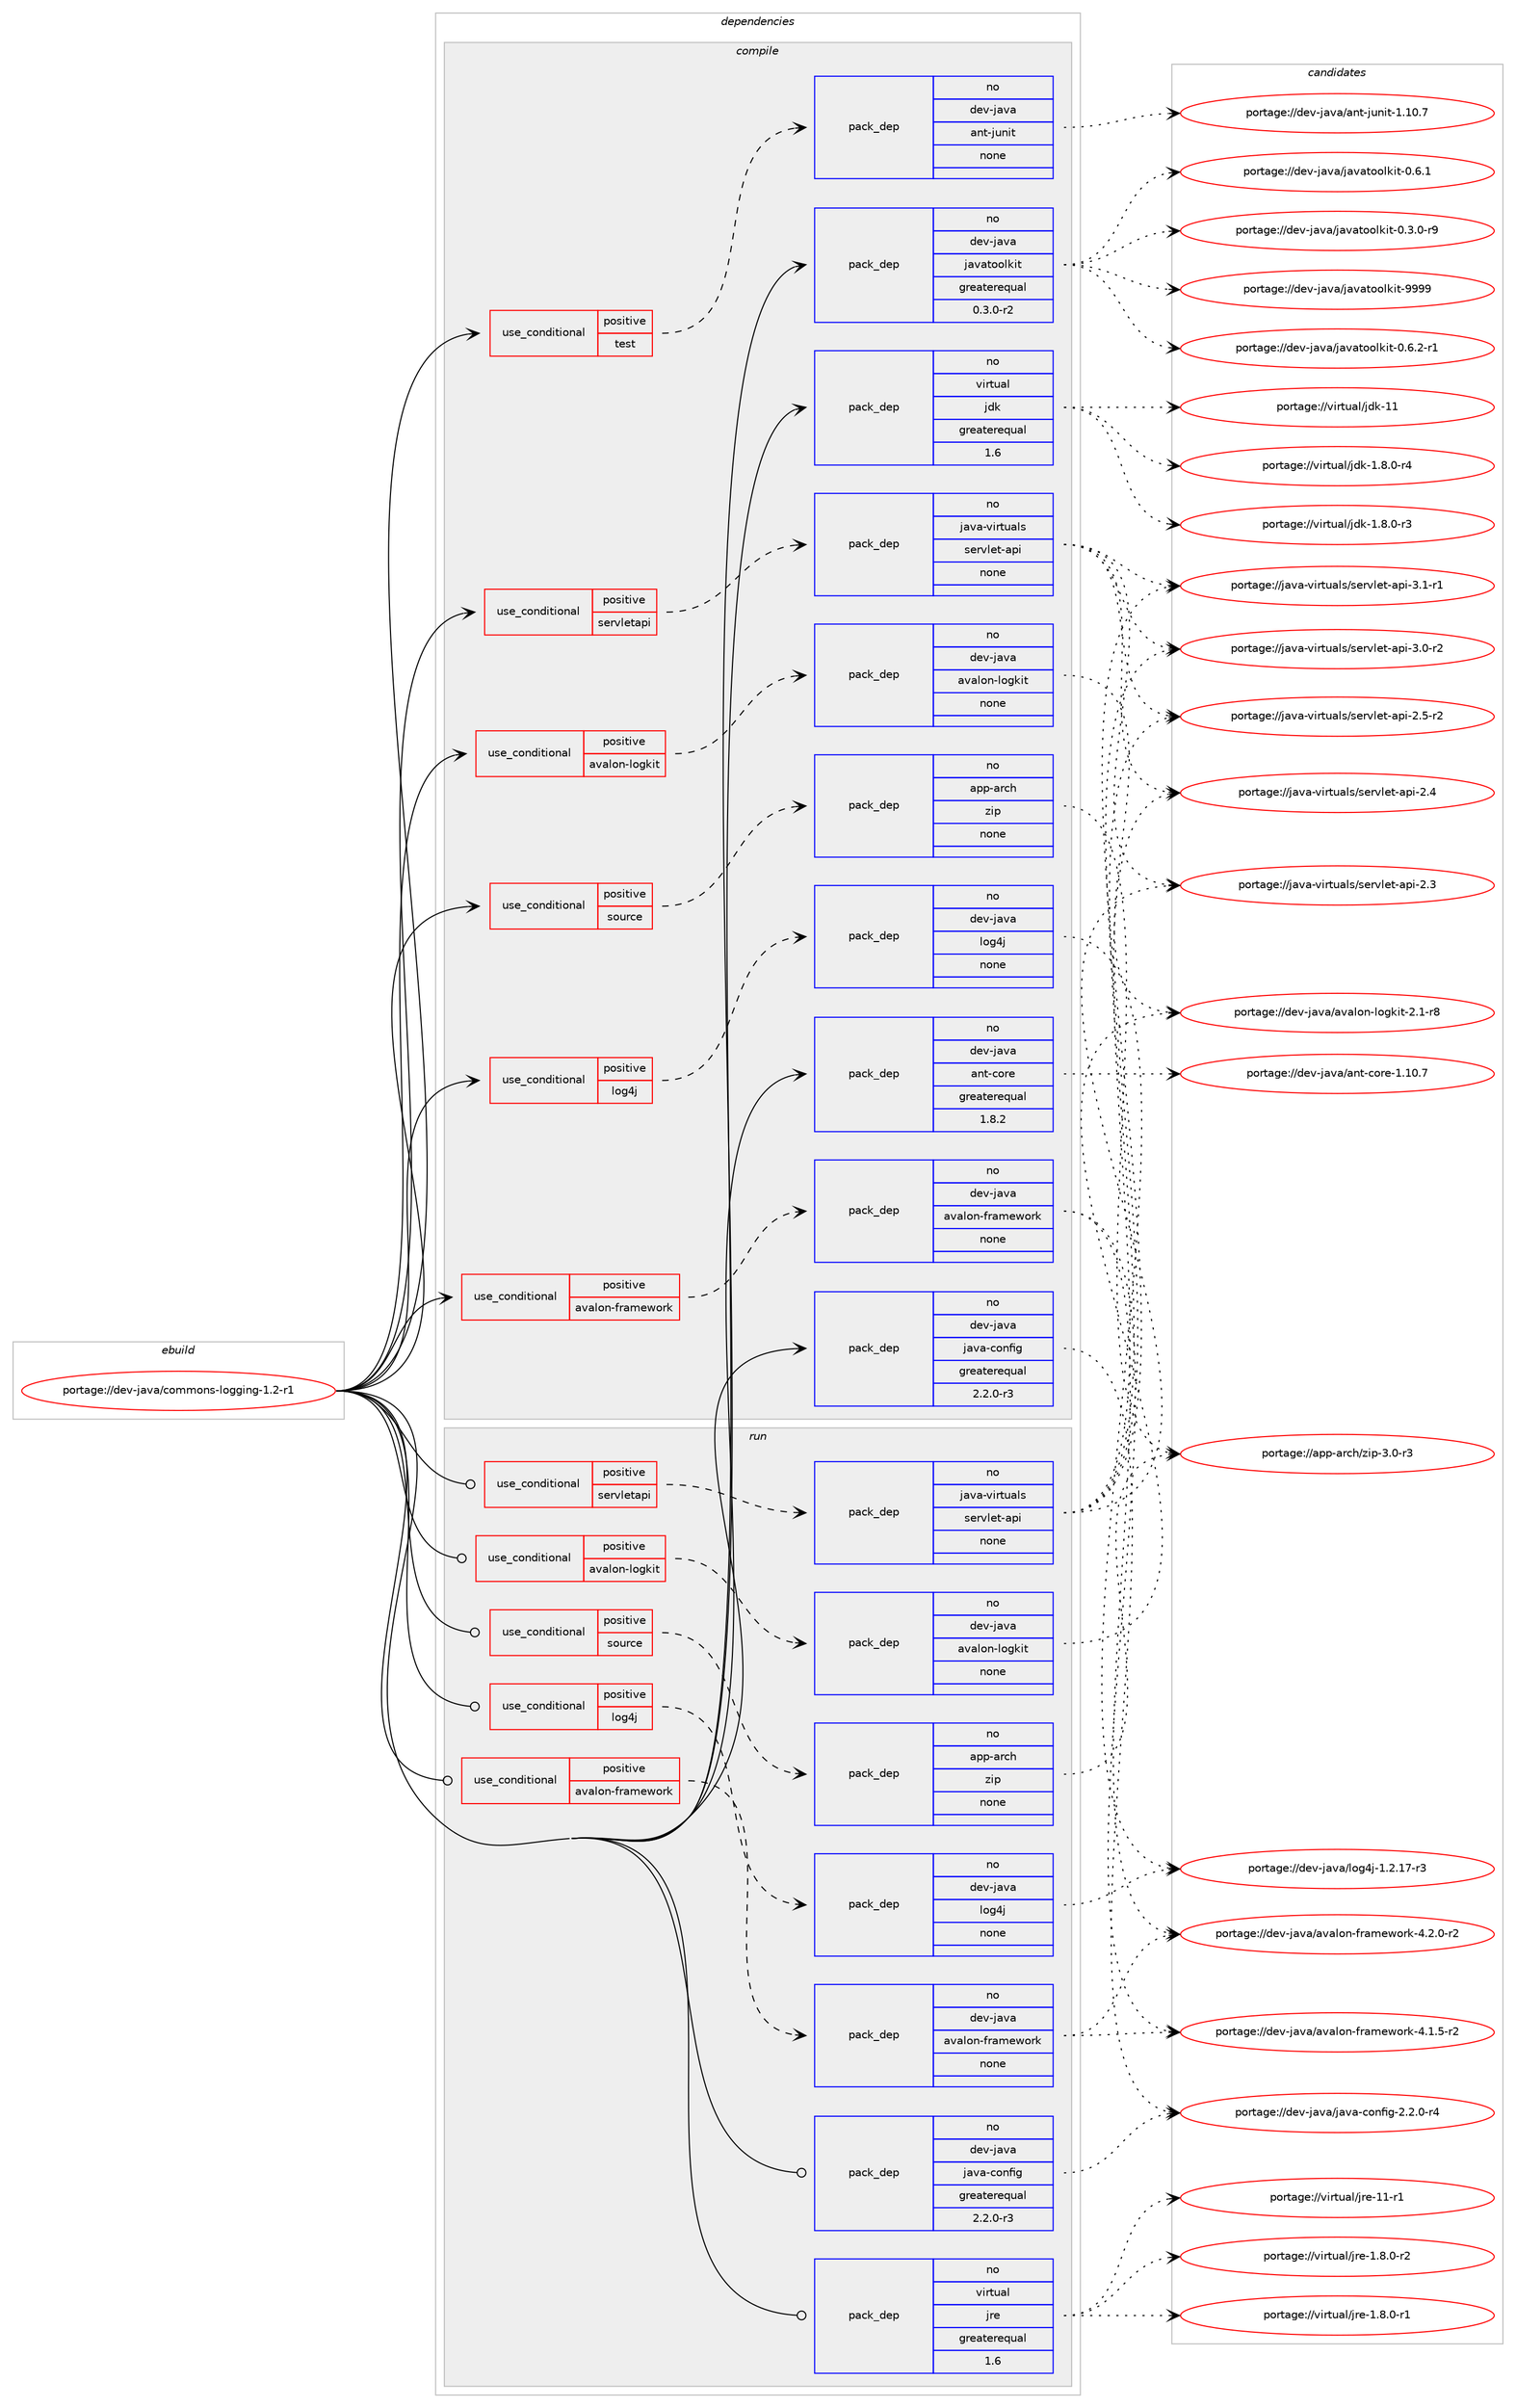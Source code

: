 digraph prolog {

# *************
# Graph options
# *************

newrank=true;
concentrate=true;
compound=true;
graph [rankdir=LR,fontname=Helvetica,fontsize=10,ranksep=1.5];#, ranksep=2.5, nodesep=0.2];
edge  [arrowhead=vee];
node  [fontname=Helvetica,fontsize=10];

# **********
# The ebuild
# **********

subgraph cluster_leftcol {
color=gray;
rank=same;
label=<<i>ebuild</i>>;
id [label="portage://dev-java/commons-logging-1.2-r1", color=red, width=4, href="../dev-java/commons-logging-1.2-r1.svg"];
}

# ****************
# The dependencies
# ****************

subgraph cluster_midcol {
color=gray;
label=<<i>dependencies</i>>;
subgraph cluster_compile {
fillcolor="#eeeeee";
style=filled;
label=<<i>compile</i>>;
subgraph cond130357 {
dependency532596 [label=<<TABLE BORDER="0" CELLBORDER="1" CELLSPACING="0" CELLPADDING="4"><TR><TD ROWSPAN="3" CELLPADDING="10">use_conditional</TD></TR><TR><TD>positive</TD></TR><TR><TD>avalon-framework</TD></TR></TABLE>>, shape=none, color=red];
subgraph pack396620 {
dependency532597 [label=<<TABLE BORDER="0" CELLBORDER="1" CELLSPACING="0" CELLPADDING="4" WIDTH="220"><TR><TD ROWSPAN="6" CELLPADDING="30">pack_dep</TD></TR><TR><TD WIDTH="110">no</TD></TR><TR><TD>dev-java</TD></TR><TR><TD>avalon-framework</TD></TR><TR><TD>none</TD></TR><TR><TD></TD></TR></TABLE>>, shape=none, color=blue];
}
dependency532596:e -> dependency532597:w [weight=20,style="dashed",arrowhead="vee"];
}
id:e -> dependency532596:w [weight=20,style="solid",arrowhead="vee"];
subgraph cond130358 {
dependency532598 [label=<<TABLE BORDER="0" CELLBORDER="1" CELLSPACING="0" CELLPADDING="4"><TR><TD ROWSPAN="3" CELLPADDING="10">use_conditional</TD></TR><TR><TD>positive</TD></TR><TR><TD>avalon-logkit</TD></TR></TABLE>>, shape=none, color=red];
subgraph pack396621 {
dependency532599 [label=<<TABLE BORDER="0" CELLBORDER="1" CELLSPACING="0" CELLPADDING="4" WIDTH="220"><TR><TD ROWSPAN="6" CELLPADDING="30">pack_dep</TD></TR><TR><TD WIDTH="110">no</TD></TR><TR><TD>dev-java</TD></TR><TR><TD>avalon-logkit</TD></TR><TR><TD>none</TD></TR><TR><TD></TD></TR></TABLE>>, shape=none, color=blue];
}
dependency532598:e -> dependency532599:w [weight=20,style="dashed",arrowhead="vee"];
}
id:e -> dependency532598:w [weight=20,style="solid",arrowhead="vee"];
subgraph cond130359 {
dependency532600 [label=<<TABLE BORDER="0" CELLBORDER="1" CELLSPACING="0" CELLPADDING="4"><TR><TD ROWSPAN="3" CELLPADDING="10">use_conditional</TD></TR><TR><TD>positive</TD></TR><TR><TD>log4j</TD></TR></TABLE>>, shape=none, color=red];
subgraph pack396622 {
dependency532601 [label=<<TABLE BORDER="0" CELLBORDER="1" CELLSPACING="0" CELLPADDING="4" WIDTH="220"><TR><TD ROWSPAN="6" CELLPADDING="30">pack_dep</TD></TR><TR><TD WIDTH="110">no</TD></TR><TR><TD>dev-java</TD></TR><TR><TD>log4j</TD></TR><TR><TD>none</TD></TR><TR><TD></TD></TR></TABLE>>, shape=none, color=blue];
}
dependency532600:e -> dependency532601:w [weight=20,style="dashed",arrowhead="vee"];
}
id:e -> dependency532600:w [weight=20,style="solid",arrowhead="vee"];
subgraph cond130360 {
dependency532602 [label=<<TABLE BORDER="0" CELLBORDER="1" CELLSPACING="0" CELLPADDING="4"><TR><TD ROWSPAN="3" CELLPADDING="10">use_conditional</TD></TR><TR><TD>positive</TD></TR><TR><TD>servletapi</TD></TR></TABLE>>, shape=none, color=red];
subgraph pack396623 {
dependency532603 [label=<<TABLE BORDER="0" CELLBORDER="1" CELLSPACING="0" CELLPADDING="4" WIDTH="220"><TR><TD ROWSPAN="6" CELLPADDING="30">pack_dep</TD></TR><TR><TD WIDTH="110">no</TD></TR><TR><TD>java-virtuals</TD></TR><TR><TD>servlet-api</TD></TR><TR><TD>none</TD></TR><TR><TD></TD></TR></TABLE>>, shape=none, color=blue];
}
dependency532602:e -> dependency532603:w [weight=20,style="dashed",arrowhead="vee"];
}
id:e -> dependency532602:w [weight=20,style="solid",arrowhead="vee"];
subgraph cond130361 {
dependency532604 [label=<<TABLE BORDER="0" CELLBORDER="1" CELLSPACING="0" CELLPADDING="4"><TR><TD ROWSPAN="3" CELLPADDING="10">use_conditional</TD></TR><TR><TD>positive</TD></TR><TR><TD>source</TD></TR></TABLE>>, shape=none, color=red];
subgraph pack396624 {
dependency532605 [label=<<TABLE BORDER="0" CELLBORDER="1" CELLSPACING="0" CELLPADDING="4" WIDTH="220"><TR><TD ROWSPAN="6" CELLPADDING="30">pack_dep</TD></TR><TR><TD WIDTH="110">no</TD></TR><TR><TD>app-arch</TD></TR><TR><TD>zip</TD></TR><TR><TD>none</TD></TR><TR><TD></TD></TR></TABLE>>, shape=none, color=blue];
}
dependency532604:e -> dependency532605:w [weight=20,style="dashed",arrowhead="vee"];
}
id:e -> dependency532604:w [weight=20,style="solid",arrowhead="vee"];
subgraph cond130362 {
dependency532606 [label=<<TABLE BORDER="0" CELLBORDER="1" CELLSPACING="0" CELLPADDING="4"><TR><TD ROWSPAN="3" CELLPADDING="10">use_conditional</TD></TR><TR><TD>positive</TD></TR><TR><TD>test</TD></TR></TABLE>>, shape=none, color=red];
subgraph pack396625 {
dependency532607 [label=<<TABLE BORDER="0" CELLBORDER="1" CELLSPACING="0" CELLPADDING="4" WIDTH="220"><TR><TD ROWSPAN="6" CELLPADDING="30">pack_dep</TD></TR><TR><TD WIDTH="110">no</TD></TR><TR><TD>dev-java</TD></TR><TR><TD>ant-junit</TD></TR><TR><TD>none</TD></TR><TR><TD></TD></TR></TABLE>>, shape=none, color=blue];
}
dependency532606:e -> dependency532607:w [weight=20,style="dashed",arrowhead="vee"];
}
id:e -> dependency532606:w [weight=20,style="solid",arrowhead="vee"];
subgraph pack396626 {
dependency532608 [label=<<TABLE BORDER="0" CELLBORDER="1" CELLSPACING="0" CELLPADDING="4" WIDTH="220"><TR><TD ROWSPAN="6" CELLPADDING="30">pack_dep</TD></TR><TR><TD WIDTH="110">no</TD></TR><TR><TD>dev-java</TD></TR><TR><TD>ant-core</TD></TR><TR><TD>greaterequal</TD></TR><TR><TD>1.8.2</TD></TR></TABLE>>, shape=none, color=blue];
}
id:e -> dependency532608:w [weight=20,style="solid",arrowhead="vee"];
subgraph pack396627 {
dependency532609 [label=<<TABLE BORDER="0" CELLBORDER="1" CELLSPACING="0" CELLPADDING="4" WIDTH="220"><TR><TD ROWSPAN="6" CELLPADDING="30">pack_dep</TD></TR><TR><TD WIDTH="110">no</TD></TR><TR><TD>dev-java</TD></TR><TR><TD>java-config</TD></TR><TR><TD>greaterequal</TD></TR><TR><TD>2.2.0-r3</TD></TR></TABLE>>, shape=none, color=blue];
}
id:e -> dependency532609:w [weight=20,style="solid",arrowhead="vee"];
subgraph pack396628 {
dependency532610 [label=<<TABLE BORDER="0" CELLBORDER="1" CELLSPACING="0" CELLPADDING="4" WIDTH="220"><TR><TD ROWSPAN="6" CELLPADDING="30">pack_dep</TD></TR><TR><TD WIDTH="110">no</TD></TR><TR><TD>dev-java</TD></TR><TR><TD>javatoolkit</TD></TR><TR><TD>greaterequal</TD></TR><TR><TD>0.3.0-r2</TD></TR></TABLE>>, shape=none, color=blue];
}
id:e -> dependency532610:w [weight=20,style="solid",arrowhead="vee"];
subgraph pack396629 {
dependency532611 [label=<<TABLE BORDER="0" CELLBORDER="1" CELLSPACING="0" CELLPADDING="4" WIDTH="220"><TR><TD ROWSPAN="6" CELLPADDING="30">pack_dep</TD></TR><TR><TD WIDTH="110">no</TD></TR><TR><TD>virtual</TD></TR><TR><TD>jdk</TD></TR><TR><TD>greaterequal</TD></TR><TR><TD>1.6</TD></TR></TABLE>>, shape=none, color=blue];
}
id:e -> dependency532611:w [weight=20,style="solid",arrowhead="vee"];
}
subgraph cluster_compileandrun {
fillcolor="#eeeeee";
style=filled;
label=<<i>compile and run</i>>;
}
subgraph cluster_run {
fillcolor="#eeeeee";
style=filled;
label=<<i>run</i>>;
subgraph cond130363 {
dependency532612 [label=<<TABLE BORDER="0" CELLBORDER="1" CELLSPACING="0" CELLPADDING="4"><TR><TD ROWSPAN="3" CELLPADDING="10">use_conditional</TD></TR><TR><TD>positive</TD></TR><TR><TD>avalon-framework</TD></TR></TABLE>>, shape=none, color=red];
subgraph pack396630 {
dependency532613 [label=<<TABLE BORDER="0" CELLBORDER="1" CELLSPACING="0" CELLPADDING="4" WIDTH="220"><TR><TD ROWSPAN="6" CELLPADDING="30">pack_dep</TD></TR><TR><TD WIDTH="110">no</TD></TR><TR><TD>dev-java</TD></TR><TR><TD>avalon-framework</TD></TR><TR><TD>none</TD></TR><TR><TD></TD></TR></TABLE>>, shape=none, color=blue];
}
dependency532612:e -> dependency532613:w [weight=20,style="dashed",arrowhead="vee"];
}
id:e -> dependency532612:w [weight=20,style="solid",arrowhead="odot"];
subgraph cond130364 {
dependency532614 [label=<<TABLE BORDER="0" CELLBORDER="1" CELLSPACING="0" CELLPADDING="4"><TR><TD ROWSPAN="3" CELLPADDING="10">use_conditional</TD></TR><TR><TD>positive</TD></TR><TR><TD>avalon-logkit</TD></TR></TABLE>>, shape=none, color=red];
subgraph pack396631 {
dependency532615 [label=<<TABLE BORDER="0" CELLBORDER="1" CELLSPACING="0" CELLPADDING="4" WIDTH="220"><TR><TD ROWSPAN="6" CELLPADDING="30">pack_dep</TD></TR><TR><TD WIDTH="110">no</TD></TR><TR><TD>dev-java</TD></TR><TR><TD>avalon-logkit</TD></TR><TR><TD>none</TD></TR><TR><TD></TD></TR></TABLE>>, shape=none, color=blue];
}
dependency532614:e -> dependency532615:w [weight=20,style="dashed",arrowhead="vee"];
}
id:e -> dependency532614:w [weight=20,style="solid",arrowhead="odot"];
subgraph cond130365 {
dependency532616 [label=<<TABLE BORDER="0" CELLBORDER="1" CELLSPACING="0" CELLPADDING="4"><TR><TD ROWSPAN="3" CELLPADDING="10">use_conditional</TD></TR><TR><TD>positive</TD></TR><TR><TD>log4j</TD></TR></TABLE>>, shape=none, color=red];
subgraph pack396632 {
dependency532617 [label=<<TABLE BORDER="0" CELLBORDER="1" CELLSPACING="0" CELLPADDING="4" WIDTH="220"><TR><TD ROWSPAN="6" CELLPADDING="30">pack_dep</TD></TR><TR><TD WIDTH="110">no</TD></TR><TR><TD>dev-java</TD></TR><TR><TD>log4j</TD></TR><TR><TD>none</TD></TR><TR><TD></TD></TR></TABLE>>, shape=none, color=blue];
}
dependency532616:e -> dependency532617:w [weight=20,style="dashed",arrowhead="vee"];
}
id:e -> dependency532616:w [weight=20,style="solid",arrowhead="odot"];
subgraph cond130366 {
dependency532618 [label=<<TABLE BORDER="0" CELLBORDER="1" CELLSPACING="0" CELLPADDING="4"><TR><TD ROWSPAN="3" CELLPADDING="10">use_conditional</TD></TR><TR><TD>positive</TD></TR><TR><TD>servletapi</TD></TR></TABLE>>, shape=none, color=red];
subgraph pack396633 {
dependency532619 [label=<<TABLE BORDER="0" CELLBORDER="1" CELLSPACING="0" CELLPADDING="4" WIDTH="220"><TR><TD ROWSPAN="6" CELLPADDING="30">pack_dep</TD></TR><TR><TD WIDTH="110">no</TD></TR><TR><TD>java-virtuals</TD></TR><TR><TD>servlet-api</TD></TR><TR><TD>none</TD></TR><TR><TD></TD></TR></TABLE>>, shape=none, color=blue];
}
dependency532618:e -> dependency532619:w [weight=20,style="dashed",arrowhead="vee"];
}
id:e -> dependency532618:w [weight=20,style="solid",arrowhead="odot"];
subgraph cond130367 {
dependency532620 [label=<<TABLE BORDER="0" CELLBORDER="1" CELLSPACING="0" CELLPADDING="4"><TR><TD ROWSPAN="3" CELLPADDING="10">use_conditional</TD></TR><TR><TD>positive</TD></TR><TR><TD>source</TD></TR></TABLE>>, shape=none, color=red];
subgraph pack396634 {
dependency532621 [label=<<TABLE BORDER="0" CELLBORDER="1" CELLSPACING="0" CELLPADDING="4" WIDTH="220"><TR><TD ROWSPAN="6" CELLPADDING="30">pack_dep</TD></TR><TR><TD WIDTH="110">no</TD></TR><TR><TD>app-arch</TD></TR><TR><TD>zip</TD></TR><TR><TD>none</TD></TR><TR><TD></TD></TR></TABLE>>, shape=none, color=blue];
}
dependency532620:e -> dependency532621:w [weight=20,style="dashed",arrowhead="vee"];
}
id:e -> dependency532620:w [weight=20,style="solid",arrowhead="odot"];
subgraph pack396635 {
dependency532622 [label=<<TABLE BORDER="0" CELLBORDER="1" CELLSPACING="0" CELLPADDING="4" WIDTH="220"><TR><TD ROWSPAN="6" CELLPADDING="30">pack_dep</TD></TR><TR><TD WIDTH="110">no</TD></TR><TR><TD>dev-java</TD></TR><TR><TD>java-config</TD></TR><TR><TD>greaterequal</TD></TR><TR><TD>2.2.0-r3</TD></TR></TABLE>>, shape=none, color=blue];
}
id:e -> dependency532622:w [weight=20,style="solid",arrowhead="odot"];
subgraph pack396636 {
dependency532623 [label=<<TABLE BORDER="0" CELLBORDER="1" CELLSPACING="0" CELLPADDING="4" WIDTH="220"><TR><TD ROWSPAN="6" CELLPADDING="30">pack_dep</TD></TR><TR><TD WIDTH="110">no</TD></TR><TR><TD>virtual</TD></TR><TR><TD>jre</TD></TR><TR><TD>greaterequal</TD></TR><TR><TD>1.6</TD></TR></TABLE>>, shape=none, color=blue];
}
id:e -> dependency532623:w [weight=20,style="solid",arrowhead="odot"];
}
}

# **************
# The candidates
# **************

subgraph cluster_choices {
rank=same;
color=gray;
label=<<i>candidates</i>>;

subgraph choice396620 {
color=black;
nodesep=1;
choice10010111845106971189747971189710811111045102114971091011191111141074552465046484511450 [label="portage://dev-java/avalon-framework-4.2.0-r2", color=red, width=4,href="../dev-java/avalon-framework-4.2.0-r2.svg"];
choice10010111845106971189747971189710811111045102114971091011191111141074552464946534511450 [label="portage://dev-java/avalon-framework-4.1.5-r2", color=red, width=4,href="../dev-java/avalon-framework-4.1.5-r2.svg"];
dependency532597:e -> choice10010111845106971189747971189710811111045102114971091011191111141074552465046484511450:w [style=dotted,weight="100"];
dependency532597:e -> choice10010111845106971189747971189710811111045102114971091011191111141074552464946534511450:w [style=dotted,weight="100"];
}
subgraph choice396621 {
color=black;
nodesep=1;
choice10010111845106971189747971189710811111045108111103107105116455046494511456 [label="portage://dev-java/avalon-logkit-2.1-r8", color=red, width=4,href="../dev-java/avalon-logkit-2.1-r8.svg"];
dependency532599:e -> choice10010111845106971189747971189710811111045108111103107105116455046494511456:w [style=dotted,weight="100"];
}
subgraph choice396622 {
color=black;
nodesep=1;
choice1001011184510697118974710811110352106454946504649554511451 [label="portage://dev-java/log4j-1.2.17-r3", color=red, width=4,href="../dev-java/log4j-1.2.17-r3.svg"];
dependency532601:e -> choice1001011184510697118974710811110352106454946504649554511451:w [style=dotted,weight="100"];
}
subgraph choice396623 {
color=black;
nodesep=1;
choice10697118974511810511411611797108115471151011141181081011164597112105455146494511449 [label="portage://java-virtuals/servlet-api-3.1-r1", color=red, width=4,href="../java-virtuals/servlet-api-3.1-r1.svg"];
choice10697118974511810511411611797108115471151011141181081011164597112105455146484511450 [label="portage://java-virtuals/servlet-api-3.0-r2", color=red, width=4,href="../java-virtuals/servlet-api-3.0-r2.svg"];
choice10697118974511810511411611797108115471151011141181081011164597112105455046534511450 [label="portage://java-virtuals/servlet-api-2.5-r2", color=red, width=4,href="../java-virtuals/servlet-api-2.5-r2.svg"];
choice1069711897451181051141161179710811547115101114118108101116459711210545504652 [label="portage://java-virtuals/servlet-api-2.4", color=red, width=4,href="../java-virtuals/servlet-api-2.4.svg"];
choice1069711897451181051141161179710811547115101114118108101116459711210545504651 [label="portage://java-virtuals/servlet-api-2.3", color=red, width=4,href="../java-virtuals/servlet-api-2.3.svg"];
dependency532603:e -> choice10697118974511810511411611797108115471151011141181081011164597112105455146494511449:w [style=dotted,weight="100"];
dependency532603:e -> choice10697118974511810511411611797108115471151011141181081011164597112105455146484511450:w [style=dotted,weight="100"];
dependency532603:e -> choice10697118974511810511411611797108115471151011141181081011164597112105455046534511450:w [style=dotted,weight="100"];
dependency532603:e -> choice1069711897451181051141161179710811547115101114118108101116459711210545504652:w [style=dotted,weight="100"];
dependency532603:e -> choice1069711897451181051141161179710811547115101114118108101116459711210545504651:w [style=dotted,weight="100"];
}
subgraph choice396624 {
color=black;
nodesep=1;
choice9711211245971149910447122105112455146484511451 [label="portage://app-arch/zip-3.0-r3", color=red, width=4,href="../app-arch/zip-3.0-r3.svg"];
dependency532605:e -> choice9711211245971149910447122105112455146484511451:w [style=dotted,weight="100"];
}
subgraph choice396625 {
color=black;
nodesep=1;
choice10010111845106971189747971101164510611711010511645494649484655 [label="portage://dev-java/ant-junit-1.10.7", color=red, width=4,href="../dev-java/ant-junit-1.10.7.svg"];
dependency532607:e -> choice10010111845106971189747971101164510611711010511645494649484655:w [style=dotted,weight="100"];
}
subgraph choice396626 {
color=black;
nodesep=1;
choice1001011184510697118974797110116459911111410145494649484655 [label="portage://dev-java/ant-core-1.10.7", color=red, width=4,href="../dev-java/ant-core-1.10.7.svg"];
dependency532608:e -> choice1001011184510697118974797110116459911111410145494649484655:w [style=dotted,weight="100"];
}
subgraph choice396627 {
color=black;
nodesep=1;
choice10010111845106971189747106971189745991111101021051034550465046484511452 [label="portage://dev-java/java-config-2.2.0-r4", color=red, width=4,href="../dev-java/java-config-2.2.0-r4.svg"];
dependency532609:e -> choice10010111845106971189747106971189745991111101021051034550465046484511452:w [style=dotted,weight="100"];
}
subgraph choice396628 {
color=black;
nodesep=1;
choice1001011184510697118974710697118971161111111081071051164557575757 [label="portage://dev-java/javatoolkit-9999", color=red, width=4,href="../dev-java/javatoolkit-9999.svg"];
choice1001011184510697118974710697118971161111111081071051164548465446504511449 [label="portage://dev-java/javatoolkit-0.6.2-r1", color=red, width=4,href="../dev-java/javatoolkit-0.6.2-r1.svg"];
choice100101118451069711897471069711897116111111108107105116454846544649 [label="portage://dev-java/javatoolkit-0.6.1", color=red, width=4,href="../dev-java/javatoolkit-0.6.1.svg"];
choice1001011184510697118974710697118971161111111081071051164548465146484511457 [label="portage://dev-java/javatoolkit-0.3.0-r9", color=red, width=4,href="../dev-java/javatoolkit-0.3.0-r9.svg"];
dependency532610:e -> choice1001011184510697118974710697118971161111111081071051164557575757:w [style=dotted,weight="100"];
dependency532610:e -> choice1001011184510697118974710697118971161111111081071051164548465446504511449:w [style=dotted,weight="100"];
dependency532610:e -> choice100101118451069711897471069711897116111111108107105116454846544649:w [style=dotted,weight="100"];
dependency532610:e -> choice1001011184510697118974710697118971161111111081071051164548465146484511457:w [style=dotted,weight="100"];
}
subgraph choice396629 {
color=black;
nodesep=1;
choice1181051141161179710847106100107454949 [label="portage://virtual/jdk-11", color=red, width=4,href="../virtual/jdk-11.svg"];
choice11810511411611797108471061001074549465646484511452 [label="portage://virtual/jdk-1.8.0-r4", color=red, width=4,href="../virtual/jdk-1.8.0-r4.svg"];
choice11810511411611797108471061001074549465646484511451 [label="portage://virtual/jdk-1.8.0-r3", color=red, width=4,href="../virtual/jdk-1.8.0-r3.svg"];
dependency532611:e -> choice1181051141161179710847106100107454949:w [style=dotted,weight="100"];
dependency532611:e -> choice11810511411611797108471061001074549465646484511452:w [style=dotted,weight="100"];
dependency532611:e -> choice11810511411611797108471061001074549465646484511451:w [style=dotted,weight="100"];
}
subgraph choice396630 {
color=black;
nodesep=1;
choice10010111845106971189747971189710811111045102114971091011191111141074552465046484511450 [label="portage://dev-java/avalon-framework-4.2.0-r2", color=red, width=4,href="../dev-java/avalon-framework-4.2.0-r2.svg"];
choice10010111845106971189747971189710811111045102114971091011191111141074552464946534511450 [label="portage://dev-java/avalon-framework-4.1.5-r2", color=red, width=4,href="../dev-java/avalon-framework-4.1.5-r2.svg"];
dependency532613:e -> choice10010111845106971189747971189710811111045102114971091011191111141074552465046484511450:w [style=dotted,weight="100"];
dependency532613:e -> choice10010111845106971189747971189710811111045102114971091011191111141074552464946534511450:w [style=dotted,weight="100"];
}
subgraph choice396631 {
color=black;
nodesep=1;
choice10010111845106971189747971189710811111045108111103107105116455046494511456 [label="portage://dev-java/avalon-logkit-2.1-r8", color=red, width=4,href="../dev-java/avalon-logkit-2.1-r8.svg"];
dependency532615:e -> choice10010111845106971189747971189710811111045108111103107105116455046494511456:w [style=dotted,weight="100"];
}
subgraph choice396632 {
color=black;
nodesep=1;
choice1001011184510697118974710811110352106454946504649554511451 [label="portage://dev-java/log4j-1.2.17-r3", color=red, width=4,href="../dev-java/log4j-1.2.17-r3.svg"];
dependency532617:e -> choice1001011184510697118974710811110352106454946504649554511451:w [style=dotted,weight="100"];
}
subgraph choice396633 {
color=black;
nodesep=1;
choice10697118974511810511411611797108115471151011141181081011164597112105455146494511449 [label="portage://java-virtuals/servlet-api-3.1-r1", color=red, width=4,href="../java-virtuals/servlet-api-3.1-r1.svg"];
choice10697118974511810511411611797108115471151011141181081011164597112105455146484511450 [label="portage://java-virtuals/servlet-api-3.0-r2", color=red, width=4,href="../java-virtuals/servlet-api-3.0-r2.svg"];
choice10697118974511810511411611797108115471151011141181081011164597112105455046534511450 [label="portage://java-virtuals/servlet-api-2.5-r2", color=red, width=4,href="../java-virtuals/servlet-api-2.5-r2.svg"];
choice1069711897451181051141161179710811547115101114118108101116459711210545504652 [label="portage://java-virtuals/servlet-api-2.4", color=red, width=4,href="../java-virtuals/servlet-api-2.4.svg"];
choice1069711897451181051141161179710811547115101114118108101116459711210545504651 [label="portage://java-virtuals/servlet-api-2.3", color=red, width=4,href="../java-virtuals/servlet-api-2.3.svg"];
dependency532619:e -> choice10697118974511810511411611797108115471151011141181081011164597112105455146494511449:w [style=dotted,weight="100"];
dependency532619:e -> choice10697118974511810511411611797108115471151011141181081011164597112105455146484511450:w [style=dotted,weight="100"];
dependency532619:e -> choice10697118974511810511411611797108115471151011141181081011164597112105455046534511450:w [style=dotted,weight="100"];
dependency532619:e -> choice1069711897451181051141161179710811547115101114118108101116459711210545504652:w [style=dotted,weight="100"];
dependency532619:e -> choice1069711897451181051141161179710811547115101114118108101116459711210545504651:w [style=dotted,weight="100"];
}
subgraph choice396634 {
color=black;
nodesep=1;
choice9711211245971149910447122105112455146484511451 [label="portage://app-arch/zip-3.0-r3", color=red, width=4,href="../app-arch/zip-3.0-r3.svg"];
dependency532621:e -> choice9711211245971149910447122105112455146484511451:w [style=dotted,weight="100"];
}
subgraph choice396635 {
color=black;
nodesep=1;
choice10010111845106971189747106971189745991111101021051034550465046484511452 [label="portage://dev-java/java-config-2.2.0-r4", color=red, width=4,href="../dev-java/java-config-2.2.0-r4.svg"];
dependency532622:e -> choice10010111845106971189747106971189745991111101021051034550465046484511452:w [style=dotted,weight="100"];
}
subgraph choice396636 {
color=black;
nodesep=1;
choice11810511411611797108471061141014549494511449 [label="portage://virtual/jre-11-r1", color=red, width=4,href="../virtual/jre-11-r1.svg"];
choice11810511411611797108471061141014549465646484511450 [label="portage://virtual/jre-1.8.0-r2", color=red, width=4,href="../virtual/jre-1.8.0-r2.svg"];
choice11810511411611797108471061141014549465646484511449 [label="portage://virtual/jre-1.8.0-r1", color=red, width=4,href="../virtual/jre-1.8.0-r1.svg"];
dependency532623:e -> choice11810511411611797108471061141014549494511449:w [style=dotted,weight="100"];
dependency532623:e -> choice11810511411611797108471061141014549465646484511450:w [style=dotted,weight="100"];
dependency532623:e -> choice11810511411611797108471061141014549465646484511449:w [style=dotted,weight="100"];
}
}

}
